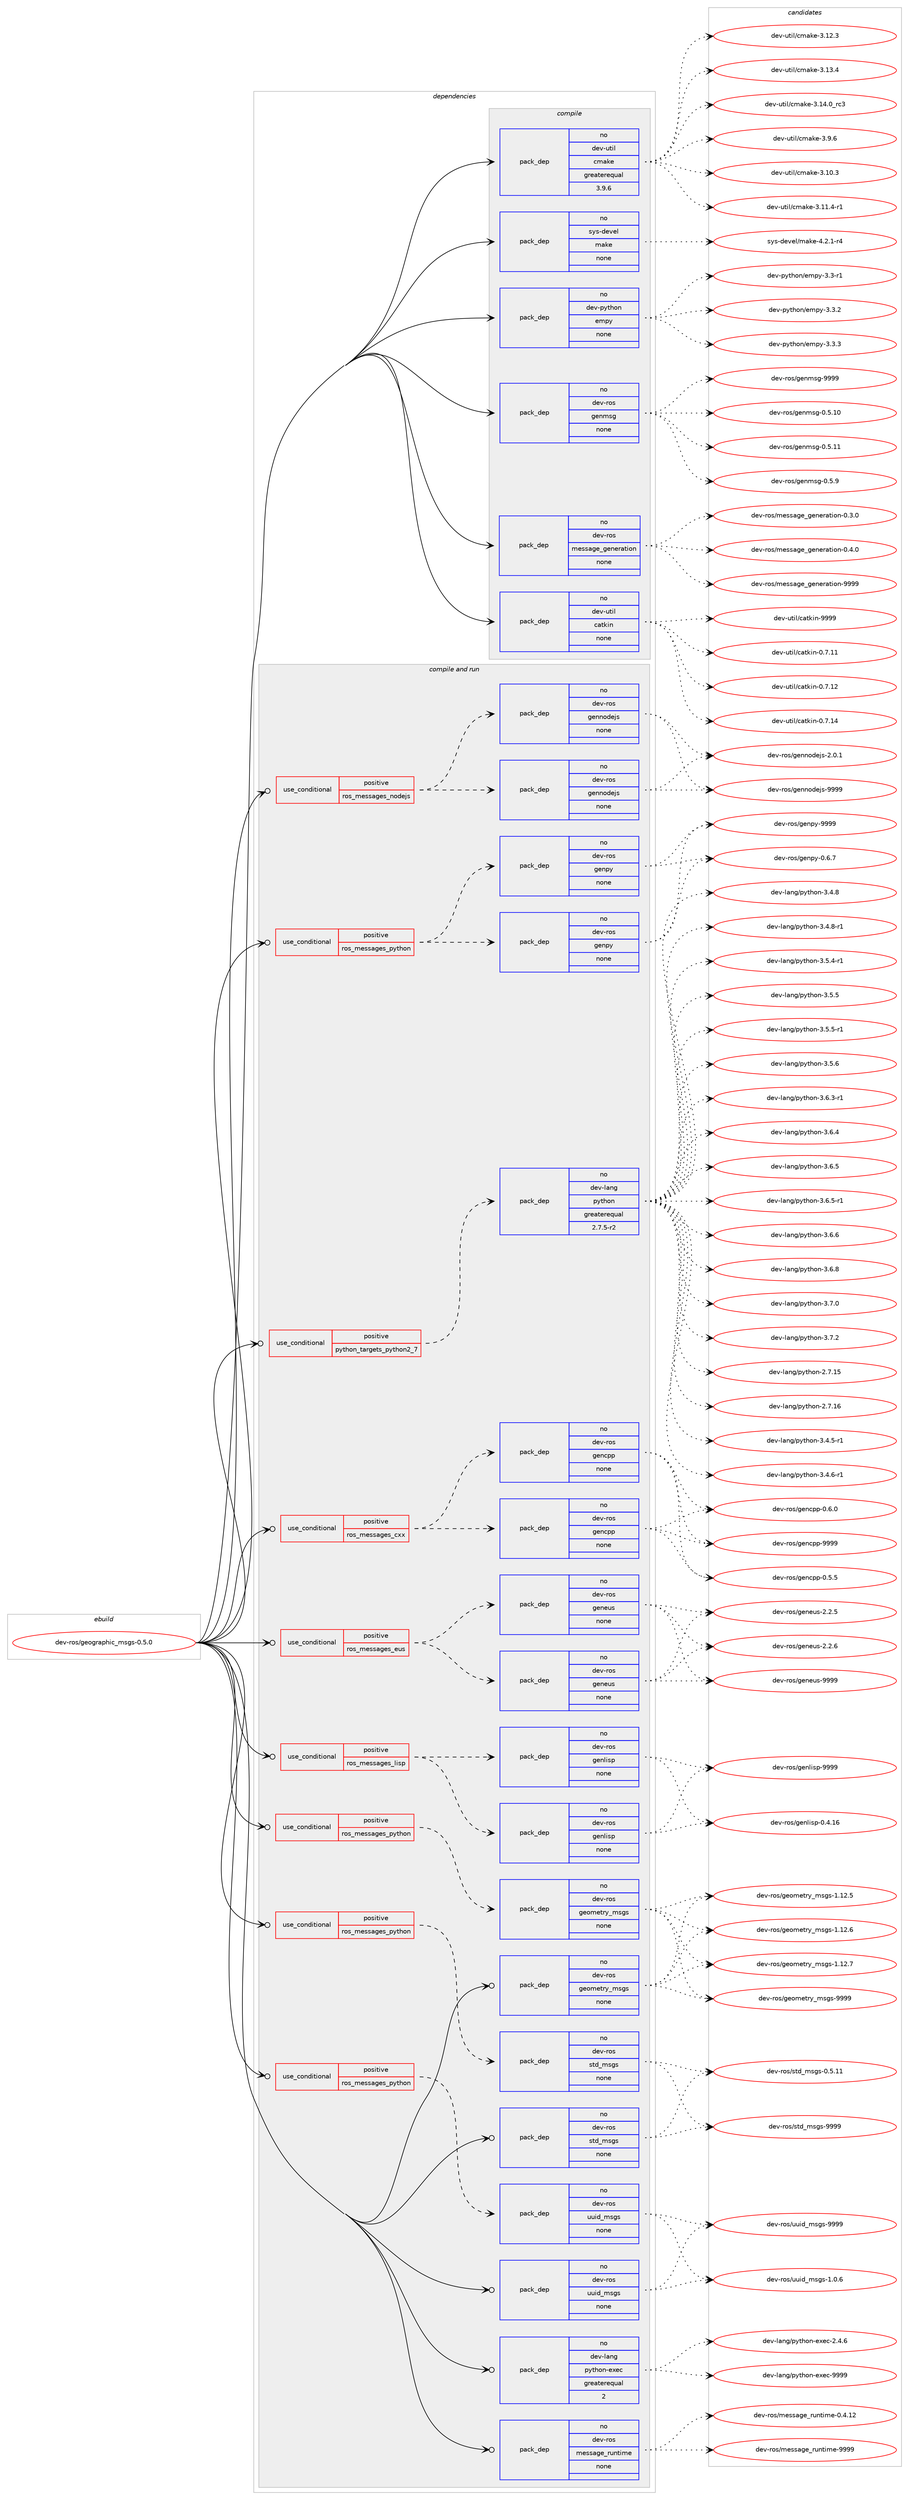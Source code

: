 digraph prolog {

# *************
# Graph options
# *************

newrank=true;
concentrate=true;
compound=true;
graph [rankdir=LR,fontname=Helvetica,fontsize=10,ranksep=1.5];#, ranksep=2.5, nodesep=0.2];
edge  [arrowhead=vee];
node  [fontname=Helvetica,fontsize=10];

# **********
# The ebuild
# **********

subgraph cluster_leftcol {
color=gray;
rank=same;
label=<<i>ebuild</i>>;
id [label="dev-ros/geographic_msgs-0.5.0", color=red, width=4, href="../dev-ros/geographic_msgs-0.5.0.svg"];
}

# ****************
# The dependencies
# ****************

subgraph cluster_midcol {
color=gray;
label=<<i>dependencies</i>>;
subgraph cluster_compile {
fillcolor="#eeeeee";
style=filled;
label=<<i>compile</i>>;
subgraph pack1044411 {
dependency1456336 [label=<<TABLE BORDER="0" CELLBORDER="1" CELLSPACING="0" CELLPADDING="4" WIDTH="220"><TR><TD ROWSPAN="6" CELLPADDING="30">pack_dep</TD></TR><TR><TD WIDTH="110">no</TD></TR><TR><TD>dev-python</TD></TR><TR><TD>empy</TD></TR><TR><TD>none</TD></TR><TR><TD></TD></TR></TABLE>>, shape=none, color=blue];
}
id:e -> dependency1456336:w [weight=20,style="solid",arrowhead="vee"];
subgraph pack1044412 {
dependency1456337 [label=<<TABLE BORDER="0" CELLBORDER="1" CELLSPACING="0" CELLPADDING="4" WIDTH="220"><TR><TD ROWSPAN="6" CELLPADDING="30">pack_dep</TD></TR><TR><TD WIDTH="110">no</TD></TR><TR><TD>dev-ros</TD></TR><TR><TD>genmsg</TD></TR><TR><TD>none</TD></TR><TR><TD></TD></TR></TABLE>>, shape=none, color=blue];
}
id:e -> dependency1456337:w [weight=20,style="solid",arrowhead="vee"];
subgraph pack1044413 {
dependency1456338 [label=<<TABLE BORDER="0" CELLBORDER="1" CELLSPACING="0" CELLPADDING="4" WIDTH="220"><TR><TD ROWSPAN="6" CELLPADDING="30">pack_dep</TD></TR><TR><TD WIDTH="110">no</TD></TR><TR><TD>dev-ros</TD></TR><TR><TD>message_generation</TD></TR><TR><TD>none</TD></TR><TR><TD></TD></TR></TABLE>>, shape=none, color=blue];
}
id:e -> dependency1456338:w [weight=20,style="solid",arrowhead="vee"];
subgraph pack1044414 {
dependency1456339 [label=<<TABLE BORDER="0" CELLBORDER="1" CELLSPACING="0" CELLPADDING="4" WIDTH="220"><TR><TD ROWSPAN="6" CELLPADDING="30">pack_dep</TD></TR><TR><TD WIDTH="110">no</TD></TR><TR><TD>dev-util</TD></TR><TR><TD>catkin</TD></TR><TR><TD>none</TD></TR><TR><TD></TD></TR></TABLE>>, shape=none, color=blue];
}
id:e -> dependency1456339:w [weight=20,style="solid",arrowhead="vee"];
subgraph pack1044415 {
dependency1456340 [label=<<TABLE BORDER="0" CELLBORDER="1" CELLSPACING="0" CELLPADDING="4" WIDTH="220"><TR><TD ROWSPAN="6" CELLPADDING="30">pack_dep</TD></TR><TR><TD WIDTH="110">no</TD></TR><TR><TD>dev-util</TD></TR><TR><TD>cmake</TD></TR><TR><TD>greaterequal</TD></TR><TR><TD>3.9.6</TD></TR></TABLE>>, shape=none, color=blue];
}
id:e -> dependency1456340:w [weight=20,style="solid",arrowhead="vee"];
subgraph pack1044416 {
dependency1456341 [label=<<TABLE BORDER="0" CELLBORDER="1" CELLSPACING="0" CELLPADDING="4" WIDTH="220"><TR><TD ROWSPAN="6" CELLPADDING="30">pack_dep</TD></TR><TR><TD WIDTH="110">no</TD></TR><TR><TD>sys-devel</TD></TR><TR><TD>make</TD></TR><TR><TD>none</TD></TR><TR><TD></TD></TR></TABLE>>, shape=none, color=blue];
}
id:e -> dependency1456341:w [weight=20,style="solid",arrowhead="vee"];
}
subgraph cluster_compileandrun {
fillcolor="#eeeeee";
style=filled;
label=<<i>compile and run</i>>;
subgraph cond388535 {
dependency1456342 [label=<<TABLE BORDER="0" CELLBORDER="1" CELLSPACING="0" CELLPADDING="4"><TR><TD ROWSPAN="3" CELLPADDING="10">use_conditional</TD></TR><TR><TD>positive</TD></TR><TR><TD>python_targets_python2_7</TD></TR></TABLE>>, shape=none, color=red];
subgraph pack1044417 {
dependency1456343 [label=<<TABLE BORDER="0" CELLBORDER="1" CELLSPACING="0" CELLPADDING="4" WIDTH="220"><TR><TD ROWSPAN="6" CELLPADDING="30">pack_dep</TD></TR><TR><TD WIDTH="110">no</TD></TR><TR><TD>dev-lang</TD></TR><TR><TD>python</TD></TR><TR><TD>greaterequal</TD></TR><TR><TD>2.7.5-r2</TD></TR></TABLE>>, shape=none, color=blue];
}
dependency1456342:e -> dependency1456343:w [weight=20,style="dashed",arrowhead="vee"];
}
id:e -> dependency1456342:w [weight=20,style="solid",arrowhead="odotvee"];
subgraph cond388536 {
dependency1456344 [label=<<TABLE BORDER="0" CELLBORDER="1" CELLSPACING="0" CELLPADDING="4"><TR><TD ROWSPAN="3" CELLPADDING="10">use_conditional</TD></TR><TR><TD>positive</TD></TR><TR><TD>ros_messages_cxx</TD></TR></TABLE>>, shape=none, color=red];
subgraph pack1044418 {
dependency1456345 [label=<<TABLE BORDER="0" CELLBORDER="1" CELLSPACING="0" CELLPADDING="4" WIDTH="220"><TR><TD ROWSPAN="6" CELLPADDING="30">pack_dep</TD></TR><TR><TD WIDTH="110">no</TD></TR><TR><TD>dev-ros</TD></TR><TR><TD>gencpp</TD></TR><TR><TD>none</TD></TR><TR><TD></TD></TR></TABLE>>, shape=none, color=blue];
}
dependency1456344:e -> dependency1456345:w [weight=20,style="dashed",arrowhead="vee"];
subgraph pack1044419 {
dependency1456346 [label=<<TABLE BORDER="0" CELLBORDER="1" CELLSPACING="0" CELLPADDING="4" WIDTH="220"><TR><TD ROWSPAN="6" CELLPADDING="30">pack_dep</TD></TR><TR><TD WIDTH="110">no</TD></TR><TR><TD>dev-ros</TD></TR><TR><TD>gencpp</TD></TR><TR><TD>none</TD></TR><TR><TD></TD></TR></TABLE>>, shape=none, color=blue];
}
dependency1456344:e -> dependency1456346:w [weight=20,style="dashed",arrowhead="vee"];
}
id:e -> dependency1456344:w [weight=20,style="solid",arrowhead="odotvee"];
subgraph cond388537 {
dependency1456347 [label=<<TABLE BORDER="0" CELLBORDER="1" CELLSPACING="0" CELLPADDING="4"><TR><TD ROWSPAN="3" CELLPADDING="10">use_conditional</TD></TR><TR><TD>positive</TD></TR><TR><TD>ros_messages_eus</TD></TR></TABLE>>, shape=none, color=red];
subgraph pack1044420 {
dependency1456348 [label=<<TABLE BORDER="0" CELLBORDER="1" CELLSPACING="0" CELLPADDING="4" WIDTH="220"><TR><TD ROWSPAN="6" CELLPADDING="30">pack_dep</TD></TR><TR><TD WIDTH="110">no</TD></TR><TR><TD>dev-ros</TD></TR><TR><TD>geneus</TD></TR><TR><TD>none</TD></TR><TR><TD></TD></TR></TABLE>>, shape=none, color=blue];
}
dependency1456347:e -> dependency1456348:w [weight=20,style="dashed",arrowhead="vee"];
subgraph pack1044421 {
dependency1456349 [label=<<TABLE BORDER="0" CELLBORDER="1" CELLSPACING="0" CELLPADDING="4" WIDTH="220"><TR><TD ROWSPAN="6" CELLPADDING="30">pack_dep</TD></TR><TR><TD WIDTH="110">no</TD></TR><TR><TD>dev-ros</TD></TR><TR><TD>geneus</TD></TR><TR><TD>none</TD></TR><TR><TD></TD></TR></TABLE>>, shape=none, color=blue];
}
dependency1456347:e -> dependency1456349:w [weight=20,style="dashed",arrowhead="vee"];
}
id:e -> dependency1456347:w [weight=20,style="solid",arrowhead="odotvee"];
subgraph cond388538 {
dependency1456350 [label=<<TABLE BORDER="0" CELLBORDER="1" CELLSPACING="0" CELLPADDING="4"><TR><TD ROWSPAN="3" CELLPADDING="10">use_conditional</TD></TR><TR><TD>positive</TD></TR><TR><TD>ros_messages_lisp</TD></TR></TABLE>>, shape=none, color=red];
subgraph pack1044422 {
dependency1456351 [label=<<TABLE BORDER="0" CELLBORDER="1" CELLSPACING="0" CELLPADDING="4" WIDTH="220"><TR><TD ROWSPAN="6" CELLPADDING="30">pack_dep</TD></TR><TR><TD WIDTH="110">no</TD></TR><TR><TD>dev-ros</TD></TR><TR><TD>genlisp</TD></TR><TR><TD>none</TD></TR><TR><TD></TD></TR></TABLE>>, shape=none, color=blue];
}
dependency1456350:e -> dependency1456351:w [weight=20,style="dashed",arrowhead="vee"];
subgraph pack1044423 {
dependency1456352 [label=<<TABLE BORDER="0" CELLBORDER="1" CELLSPACING="0" CELLPADDING="4" WIDTH="220"><TR><TD ROWSPAN="6" CELLPADDING="30">pack_dep</TD></TR><TR><TD WIDTH="110">no</TD></TR><TR><TD>dev-ros</TD></TR><TR><TD>genlisp</TD></TR><TR><TD>none</TD></TR><TR><TD></TD></TR></TABLE>>, shape=none, color=blue];
}
dependency1456350:e -> dependency1456352:w [weight=20,style="dashed",arrowhead="vee"];
}
id:e -> dependency1456350:w [weight=20,style="solid",arrowhead="odotvee"];
subgraph cond388539 {
dependency1456353 [label=<<TABLE BORDER="0" CELLBORDER="1" CELLSPACING="0" CELLPADDING="4"><TR><TD ROWSPAN="3" CELLPADDING="10">use_conditional</TD></TR><TR><TD>positive</TD></TR><TR><TD>ros_messages_nodejs</TD></TR></TABLE>>, shape=none, color=red];
subgraph pack1044424 {
dependency1456354 [label=<<TABLE BORDER="0" CELLBORDER="1" CELLSPACING="0" CELLPADDING="4" WIDTH="220"><TR><TD ROWSPAN="6" CELLPADDING="30">pack_dep</TD></TR><TR><TD WIDTH="110">no</TD></TR><TR><TD>dev-ros</TD></TR><TR><TD>gennodejs</TD></TR><TR><TD>none</TD></TR><TR><TD></TD></TR></TABLE>>, shape=none, color=blue];
}
dependency1456353:e -> dependency1456354:w [weight=20,style="dashed",arrowhead="vee"];
subgraph pack1044425 {
dependency1456355 [label=<<TABLE BORDER="0" CELLBORDER="1" CELLSPACING="0" CELLPADDING="4" WIDTH="220"><TR><TD ROWSPAN="6" CELLPADDING="30">pack_dep</TD></TR><TR><TD WIDTH="110">no</TD></TR><TR><TD>dev-ros</TD></TR><TR><TD>gennodejs</TD></TR><TR><TD>none</TD></TR><TR><TD></TD></TR></TABLE>>, shape=none, color=blue];
}
dependency1456353:e -> dependency1456355:w [weight=20,style="dashed",arrowhead="vee"];
}
id:e -> dependency1456353:w [weight=20,style="solid",arrowhead="odotvee"];
subgraph cond388540 {
dependency1456356 [label=<<TABLE BORDER="0" CELLBORDER="1" CELLSPACING="0" CELLPADDING="4"><TR><TD ROWSPAN="3" CELLPADDING="10">use_conditional</TD></TR><TR><TD>positive</TD></TR><TR><TD>ros_messages_python</TD></TR></TABLE>>, shape=none, color=red];
subgraph pack1044426 {
dependency1456357 [label=<<TABLE BORDER="0" CELLBORDER="1" CELLSPACING="0" CELLPADDING="4" WIDTH="220"><TR><TD ROWSPAN="6" CELLPADDING="30">pack_dep</TD></TR><TR><TD WIDTH="110">no</TD></TR><TR><TD>dev-ros</TD></TR><TR><TD>genpy</TD></TR><TR><TD>none</TD></TR><TR><TD></TD></TR></TABLE>>, shape=none, color=blue];
}
dependency1456356:e -> dependency1456357:w [weight=20,style="dashed",arrowhead="vee"];
subgraph pack1044427 {
dependency1456358 [label=<<TABLE BORDER="0" CELLBORDER="1" CELLSPACING="0" CELLPADDING="4" WIDTH="220"><TR><TD ROWSPAN="6" CELLPADDING="30">pack_dep</TD></TR><TR><TD WIDTH="110">no</TD></TR><TR><TD>dev-ros</TD></TR><TR><TD>genpy</TD></TR><TR><TD>none</TD></TR><TR><TD></TD></TR></TABLE>>, shape=none, color=blue];
}
dependency1456356:e -> dependency1456358:w [weight=20,style="dashed",arrowhead="vee"];
}
id:e -> dependency1456356:w [weight=20,style="solid",arrowhead="odotvee"];
subgraph cond388541 {
dependency1456359 [label=<<TABLE BORDER="0" CELLBORDER="1" CELLSPACING="0" CELLPADDING="4"><TR><TD ROWSPAN="3" CELLPADDING="10">use_conditional</TD></TR><TR><TD>positive</TD></TR><TR><TD>ros_messages_python</TD></TR></TABLE>>, shape=none, color=red];
subgraph pack1044428 {
dependency1456360 [label=<<TABLE BORDER="0" CELLBORDER="1" CELLSPACING="0" CELLPADDING="4" WIDTH="220"><TR><TD ROWSPAN="6" CELLPADDING="30">pack_dep</TD></TR><TR><TD WIDTH="110">no</TD></TR><TR><TD>dev-ros</TD></TR><TR><TD>geometry_msgs</TD></TR><TR><TD>none</TD></TR><TR><TD></TD></TR></TABLE>>, shape=none, color=blue];
}
dependency1456359:e -> dependency1456360:w [weight=20,style="dashed",arrowhead="vee"];
}
id:e -> dependency1456359:w [weight=20,style="solid",arrowhead="odotvee"];
subgraph cond388542 {
dependency1456361 [label=<<TABLE BORDER="0" CELLBORDER="1" CELLSPACING="0" CELLPADDING="4"><TR><TD ROWSPAN="3" CELLPADDING="10">use_conditional</TD></TR><TR><TD>positive</TD></TR><TR><TD>ros_messages_python</TD></TR></TABLE>>, shape=none, color=red];
subgraph pack1044429 {
dependency1456362 [label=<<TABLE BORDER="0" CELLBORDER="1" CELLSPACING="0" CELLPADDING="4" WIDTH="220"><TR><TD ROWSPAN="6" CELLPADDING="30">pack_dep</TD></TR><TR><TD WIDTH="110">no</TD></TR><TR><TD>dev-ros</TD></TR><TR><TD>std_msgs</TD></TR><TR><TD>none</TD></TR><TR><TD></TD></TR></TABLE>>, shape=none, color=blue];
}
dependency1456361:e -> dependency1456362:w [weight=20,style="dashed",arrowhead="vee"];
}
id:e -> dependency1456361:w [weight=20,style="solid",arrowhead="odotvee"];
subgraph cond388543 {
dependency1456363 [label=<<TABLE BORDER="0" CELLBORDER="1" CELLSPACING="0" CELLPADDING="4"><TR><TD ROWSPAN="3" CELLPADDING="10">use_conditional</TD></TR><TR><TD>positive</TD></TR><TR><TD>ros_messages_python</TD></TR></TABLE>>, shape=none, color=red];
subgraph pack1044430 {
dependency1456364 [label=<<TABLE BORDER="0" CELLBORDER="1" CELLSPACING="0" CELLPADDING="4" WIDTH="220"><TR><TD ROWSPAN="6" CELLPADDING="30">pack_dep</TD></TR><TR><TD WIDTH="110">no</TD></TR><TR><TD>dev-ros</TD></TR><TR><TD>uuid_msgs</TD></TR><TR><TD>none</TD></TR><TR><TD></TD></TR></TABLE>>, shape=none, color=blue];
}
dependency1456363:e -> dependency1456364:w [weight=20,style="dashed",arrowhead="vee"];
}
id:e -> dependency1456363:w [weight=20,style="solid",arrowhead="odotvee"];
subgraph pack1044431 {
dependency1456365 [label=<<TABLE BORDER="0" CELLBORDER="1" CELLSPACING="0" CELLPADDING="4" WIDTH="220"><TR><TD ROWSPAN="6" CELLPADDING="30">pack_dep</TD></TR><TR><TD WIDTH="110">no</TD></TR><TR><TD>dev-lang</TD></TR><TR><TD>python-exec</TD></TR><TR><TD>greaterequal</TD></TR><TR><TD>2</TD></TR></TABLE>>, shape=none, color=blue];
}
id:e -> dependency1456365:w [weight=20,style="solid",arrowhead="odotvee"];
subgraph pack1044432 {
dependency1456366 [label=<<TABLE BORDER="0" CELLBORDER="1" CELLSPACING="0" CELLPADDING="4" WIDTH="220"><TR><TD ROWSPAN="6" CELLPADDING="30">pack_dep</TD></TR><TR><TD WIDTH="110">no</TD></TR><TR><TD>dev-ros</TD></TR><TR><TD>geometry_msgs</TD></TR><TR><TD>none</TD></TR><TR><TD></TD></TR></TABLE>>, shape=none, color=blue];
}
id:e -> dependency1456366:w [weight=20,style="solid",arrowhead="odotvee"];
subgraph pack1044433 {
dependency1456367 [label=<<TABLE BORDER="0" CELLBORDER="1" CELLSPACING="0" CELLPADDING="4" WIDTH="220"><TR><TD ROWSPAN="6" CELLPADDING="30">pack_dep</TD></TR><TR><TD WIDTH="110">no</TD></TR><TR><TD>dev-ros</TD></TR><TR><TD>message_runtime</TD></TR><TR><TD>none</TD></TR><TR><TD></TD></TR></TABLE>>, shape=none, color=blue];
}
id:e -> dependency1456367:w [weight=20,style="solid",arrowhead="odotvee"];
subgraph pack1044434 {
dependency1456368 [label=<<TABLE BORDER="0" CELLBORDER="1" CELLSPACING="0" CELLPADDING="4" WIDTH="220"><TR><TD ROWSPAN="6" CELLPADDING="30">pack_dep</TD></TR><TR><TD WIDTH="110">no</TD></TR><TR><TD>dev-ros</TD></TR><TR><TD>std_msgs</TD></TR><TR><TD>none</TD></TR><TR><TD></TD></TR></TABLE>>, shape=none, color=blue];
}
id:e -> dependency1456368:w [weight=20,style="solid",arrowhead="odotvee"];
subgraph pack1044435 {
dependency1456369 [label=<<TABLE BORDER="0" CELLBORDER="1" CELLSPACING="0" CELLPADDING="4" WIDTH="220"><TR><TD ROWSPAN="6" CELLPADDING="30">pack_dep</TD></TR><TR><TD WIDTH="110">no</TD></TR><TR><TD>dev-ros</TD></TR><TR><TD>uuid_msgs</TD></TR><TR><TD>none</TD></TR><TR><TD></TD></TR></TABLE>>, shape=none, color=blue];
}
id:e -> dependency1456369:w [weight=20,style="solid",arrowhead="odotvee"];
}
subgraph cluster_run {
fillcolor="#eeeeee";
style=filled;
label=<<i>run</i>>;
}
}

# **************
# The candidates
# **************

subgraph cluster_choices {
rank=same;
color=gray;
label=<<i>candidates</i>>;

subgraph choice1044411 {
color=black;
nodesep=1;
choice1001011184511212111610411111047101109112121455146514511449 [label="dev-python/empy-3.3-r1", color=red, width=4,href="../dev-python/empy-3.3-r1.svg"];
choice1001011184511212111610411111047101109112121455146514650 [label="dev-python/empy-3.3.2", color=red, width=4,href="../dev-python/empy-3.3.2.svg"];
choice1001011184511212111610411111047101109112121455146514651 [label="dev-python/empy-3.3.3", color=red, width=4,href="../dev-python/empy-3.3.3.svg"];
dependency1456336:e -> choice1001011184511212111610411111047101109112121455146514511449:w [style=dotted,weight="100"];
dependency1456336:e -> choice1001011184511212111610411111047101109112121455146514650:w [style=dotted,weight="100"];
dependency1456336:e -> choice1001011184511212111610411111047101109112121455146514651:w [style=dotted,weight="100"];
}
subgraph choice1044412 {
color=black;
nodesep=1;
choice100101118451141111154710310111010911510345484653464948 [label="dev-ros/genmsg-0.5.10", color=red, width=4,href="../dev-ros/genmsg-0.5.10.svg"];
choice100101118451141111154710310111010911510345484653464949 [label="dev-ros/genmsg-0.5.11", color=red, width=4,href="../dev-ros/genmsg-0.5.11.svg"];
choice1001011184511411111547103101110109115103454846534657 [label="dev-ros/genmsg-0.5.9", color=red, width=4,href="../dev-ros/genmsg-0.5.9.svg"];
choice10010111845114111115471031011101091151034557575757 [label="dev-ros/genmsg-9999", color=red, width=4,href="../dev-ros/genmsg-9999.svg"];
dependency1456337:e -> choice100101118451141111154710310111010911510345484653464948:w [style=dotted,weight="100"];
dependency1456337:e -> choice100101118451141111154710310111010911510345484653464949:w [style=dotted,weight="100"];
dependency1456337:e -> choice1001011184511411111547103101110109115103454846534657:w [style=dotted,weight="100"];
dependency1456337:e -> choice10010111845114111115471031011101091151034557575757:w [style=dotted,weight="100"];
}
subgraph choice1044413 {
color=black;
nodesep=1;
choice1001011184511411111547109101115115971031019510310111010111497116105111110454846514648 [label="dev-ros/message_generation-0.3.0", color=red, width=4,href="../dev-ros/message_generation-0.3.0.svg"];
choice1001011184511411111547109101115115971031019510310111010111497116105111110454846524648 [label="dev-ros/message_generation-0.4.0", color=red, width=4,href="../dev-ros/message_generation-0.4.0.svg"];
choice10010111845114111115471091011151159710310195103101110101114971161051111104557575757 [label="dev-ros/message_generation-9999", color=red, width=4,href="../dev-ros/message_generation-9999.svg"];
dependency1456338:e -> choice1001011184511411111547109101115115971031019510310111010111497116105111110454846514648:w [style=dotted,weight="100"];
dependency1456338:e -> choice1001011184511411111547109101115115971031019510310111010111497116105111110454846524648:w [style=dotted,weight="100"];
dependency1456338:e -> choice10010111845114111115471091011151159710310195103101110101114971161051111104557575757:w [style=dotted,weight="100"];
}
subgraph choice1044414 {
color=black;
nodesep=1;
choice1001011184511711610510847999711610710511045484655464949 [label="dev-util/catkin-0.7.11", color=red, width=4,href="../dev-util/catkin-0.7.11.svg"];
choice1001011184511711610510847999711610710511045484655464950 [label="dev-util/catkin-0.7.12", color=red, width=4,href="../dev-util/catkin-0.7.12.svg"];
choice1001011184511711610510847999711610710511045484655464952 [label="dev-util/catkin-0.7.14", color=red, width=4,href="../dev-util/catkin-0.7.14.svg"];
choice100101118451171161051084799971161071051104557575757 [label="dev-util/catkin-9999", color=red, width=4,href="../dev-util/catkin-9999.svg"];
dependency1456339:e -> choice1001011184511711610510847999711610710511045484655464949:w [style=dotted,weight="100"];
dependency1456339:e -> choice1001011184511711610510847999711610710511045484655464950:w [style=dotted,weight="100"];
dependency1456339:e -> choice1001011184511711610510847999711610710511045484655464952:w [style=dotted,weight="100"];
dependency1456339:e -> choice100101118451171161051084799971161071051104557575757:w [style=dotted,weight="100"];
}
subgraph choice1044415 {
color=black;
nodesep=1;
choice1001011184511711610510847991099710710145514649484651 [label="dev-util/cmake-3.10.3", color=red, width=4,href="../dev-util/cmake-3.10.3.svg"];
choice10010111845117116105108479910997107101455146494946524511449 [label="dev-util/cmake-3.11.4-r1", color=red, width=4,href="../dev-util/cmake-3.11.4-r1.svg"];
choice1001011184511711610510847991099710710145514649504651 [label="dev-util/cmake-3.12.3", color=red, width=4,href="../dev-util/cmake-3.12.3.svg"];
choice1001011184511711610510847991099710710145514649514652 [label="dev-util/cmake-3.13.4", color=red, width=4,href="../dev-util/cmake-3.13.4.svg"];
choice1001011184511711610510847991099710710145514649524648951149951 [label="dev-util/cmake-3.14.0_rc3", color=red, width=4,href="../dev-util/cmake-3.14.0_rc3.svg"];
choice10010111845117116105108479910997107101455146574654 [label="dev-util/cmake-3.9.6", color=red, width=4,href="../dev-util/cmake-3.9.6.svg"];
dependency1456340:e -> choice1001011184511711610510847991099710710145514649484651:w [style=dotted,weight="100"];
dependency1456340:e -> choice10010111845117116105108479910997107101455146494946524511449:w [style=dotted,weight="100"];
dependency1456340:e -> choice1001011184511711610510847991099710710145514649504651:w [style=dotted,weight="100"];
dependency1456340:e -> choice1001011184511711610510847991099710710145514649514652:w [style=dotted,weight="100"];
dependency1456340:e -> choice1001011184511711610510847991099710710145514649524648951149951:w [style=dotted,weight="100"];
dependency1456340:e -> choice10010111845117116105108479910997107101455146574654:w [style=dotted,weight="100"];
}
subgraph choice1044416 {
color=black;
nodesep=1;
choice1151211154510010111810110847109971071014552465046494511452 [label="sys-devel/make-4.2.1-r4", color=red, width=4,href="../sys-devel/make-4.2.1-r4.svg"];
dependency1456341:e -> choice1151211154510010111810110847109971071014552465046494511452:w [style=dotted,weight="100"];
}
subgraph choice1044417 {
color=black;
nodesep=1;
choice10010111845108971101034711212111610411111045504655464953 [label="dev-lang/python-2.7.15", color=red, width=4,href="../dev-lang/python-2.7.15.svg"];
choice10010111845108971101034711212111610411111045504655464954 [label="dev-lang/python-2.7.16", color=red, width=4,href="../dev-lang/python-2.7.16.svg"];
choice1001011184510897110103471121211161041111104551465246534511449 [label="dev-lang/python-3.4.5-r1", color=red, width=4,href="../dev-lang/python-3.4.5-r1.svg"];
choice1001011184510897110103471121211161041111104551465246544511449 [label="dev-lang/python-3.4.6-r1", color=red, width=4,href="../dev-lang/python-3.4.6-r1.svg"];
choice100101118451089711010347112121116104111110455146524656 [label="dev-lang/python-3.4.8", color=red, width=4,href="../dev-lang/python-3.4.8.svg"];
choice1001011184510897110103471121211161041111104551465246564511449 [label="dev-lang/python-3.4.8-r1", color=red, width=4,href="../dev-lang/python-3.4.8-r1.svg"];
choice1001011184510897110103471121211161041111104551465346524511449 [label="dev-lang/python-3.5.4-r1", color=red, width=4,href="../dev-lang/python-3.5.4-r1.svg"];
choice100101118451089711010347112121116104111110455146534653 [label="dev-lang/python-3.5.5", color=red, width=4,href="../dev-lang/python-3.5.5.svg"];
choice1001011184510897110103471121211161041111104551465346534511449 [label="dev-lang/python-3.5.5-r1", color=red, width=4,href="../dev-lang/python-3.5.5-r1.svg"];
choice100101118451089711010347112121116104111110455146534654 [label="dev-lang/python-3.5.6", color=red, width=4,href="../dev-lang/python-3.5.6.svg"];
choice1001011184510897110103471121211161041111104551465446514511449 [label="dev-lang/python-3.6.3-r1", color=red, width=4,href="../dev-lang/python-3.6.3-r1.svg"];
choice100101118451089711010347112121116104111110455146544652 [label="dev-lang/python-3.6.4", color=red, width=4,href="../dev-lang/python-3.6.4.svg"];
choice100101118451089711010347112121116104111110455146544653 [label="dev-lang/python-3.6.5", color=red, width=4,href="../dev-lang/python-3.6.5.svg"];
choice1001011184510897110103471121211161041111104551465446534511449 [label="dev-lang/python-3.6.5-r1", color=red, width=4,href="../dev-lang/python-3.6.5-r1.svg"];
choice100101118451089711010347112121116104111110455146544654 [label="dev-lang/python-3.6.6", color=red, width=4,href="../dev-lang/python-3.6.6.svg"];
choice100101118451089711010347112121116104111110455146544656 [label="dev-lang/python-3.6.8", color=red, width=4,href="../dev-lang/python-3.6.8.svg"];
choice100101118451089711010347112121116104111110455146554648 [label="dev-lang/python-3.7.0", color=red, width=4,href="../dev-lang/python-3.7.0.svg"];
choice100101118451089711010347112121116104111110455146554650 [label="dev-lang/python-3.7.2", color=red, width=4,href="../dev-lang/python-3.7.2.svg"];
dependency1456343:e -> choice10010111845108971101034711212111610411111045504655464953:w [style=dotted,weight="100"];
dependency1456343:e -> choice10010111845108971101034711212111610411111045504655464954:w [style=dotted,weight="100"];
dependency1456343:e -> choice1001011184510897110103471121211161041111104551465246534511449:w [style=dotted,weight="100"];
dependency1456343:e -> choice1001011184510897110103471121211161041111104551465246544511449:w [style=dotted,weight="100"];
dependency1456343:e -> choice100101118451089711010347112121116104111110455146524656:w [style=dotted,weight="100"];
dependency1456343:e -> choice1001011184510897110103471121211161041111104551465246564511449:w [style=dotted,weight="100"];
dependency1456343:e -> choice1001011184510897110103471121211161041111104551465346524511449:w [style=dotted,weight="100"];
dependency1456343:e -> choice100101118451089711010347112121116104111110455146534653:w [style=dotted,weight="100"];
dependency1456343:e -> choice1001011184510897110103471121211161041111104551465346534511449:w [style=dotted,weight="100"];
dependency1456343:e -> choice100101118451089711010347112121116104111110455146534654:w [style=dotted,weight="100"];
dependency1456343:e -> choice1001011184510897110103471121211161041111104551465446514511449:w [style=dotted,weight="100"];
dependency1456343:e -> choice100101118451089711010347112121116104111110455146544652:w [style=dotted,weight="100"];
dependency1456343:e -> choice100101118451089711010347112121116104111110455146544653:w [style=dotted,weight="100"];
dependency1456343:e -> choice1001011184510897110103471121211161041111104551465446534511449:w [style=dotted,weight="100"];
dependency1456343:e -> choice100101118451089711010347112121116104111110455146544654:w [style=dotted,weight="100"];
dependency1456343:e -> choice100101118451089711010347112121116104111110455146544656:w [style=dotted,weight="100"];
dependency1456343:e -> choice100101118451089711010347112121116104111110455146554648:w [style=dotted,weight="100"];
dependency1456343:e -> choice100101118451089711010347112121116104111110455146554650:w [style=dotted,weight="100"];
}
subgraph choice1044418 {
color=black;
nodesep=1;
choice100101118451141111154710310111099112112454846534653 [label="dev-ros/gencpp-0.5.5", color=red, width=4,href="../dev-ros/gencpp-0.5.5.svg"];
choice100101118451141111154710310111099112112454846544648 [label="dev-ros/gencpp-0.6.0", color=red, width=4,href="../dev-ros/gencpp-0.6.0.svg"];
choice1001011184511411111547103101110991121124557575757 [label="dev-ros/gencpp-9999", color=red, width=4,href="../dev-ros/gencpp-9999.svg"];
dependency1456345:e -> choice100101118451141111154710310111099112112454846534653:w [style=dotted,weight="100"];
dependency1456345:e -> choice100101118451141111154710310111099112112454846544648:w [style=dotted,weight="100"];
dependency1456345:e -> choice1001011184511411111547103101110991121124557575757:w [style=dotted,weight="100"];
}
subgraph choice1044419 {
color=black;
nodesep=1;
choice100101118451141111154710310111099112112454846534653 [label="dev-ros/gencpp-0.5.5", color=red, width=4,href="../dev-ros/gencpp-0.5.5.svg"];
choice100101118451141111154710310111099112112454846544648 [label="dev-ros/gencpp-0.6.0", color=red, width=4,href="../dev-ros/gencpp-0.6.0.svg"];
choice1001011184511411111547103101110991121124557575757 [label="dev-ros/gencpp-9999", color=red, width=4,href="../dev-ros/gencpp-9999.svg"];
dependency1456346:e -> choice100101118451141111154710310111099112112454846534653:w [style=dotted,weight="100"];
dependency1456346:e -> choice100101118451141111154710310111099112112454846544648:w [style=dotted,weight="100"];
dependency1456346:e -> choice1001011184511411111547103101110991121124557575757:w [style=dotted,weight="100"];
}
subgraph choice1044420 {
color=black;
nodesep=1;
choice1001011184511411111547103101110101117115455046504653 [label="dev-ros/geneus-2.2.5", color=red, width=4,href="../dev-ros/geneus-2.2.5.svg"];
choice1001011184511411111547103101110101117115455046504654 [label="dev-ros/geneus-2.2.6", color=red, width=4,href="../dev-ros/geneus-2.2.6.svg"];
choice10010111845114111115471031011101011171154557575757 [label="dev-ros/geneus-9999", color=red, width=4,href="../dev-ros/geneus-9999.svg"];
dependency1456348:e -> choice1001011184511411111547103101110101117115455046504653:w [style=dotted,weight="100"];
dependency1456348:e -> choice1001011184511411111547103101110101117115455046504654:w [style=dotted,weight="100"];
dependency1456348:e -> choice10010111845114111115471031011101011171154557575757:w [style=dotted,weight="100"];
}
subgraph choice1044421 {
color=black;
nodesep=1;
choice1001011184511411111547103101110101117115455046504653 [label="dev-ros/geneus-2.2.5", color=red, width=4,href="../dev-ros/geneus-2.2.5.svg"];
choice1001011184511411111547103101110101117115455046504654 [label="dev-ros/geneus-2.2.6", color=red, width=4,href="../dev-ros/geneus-2.2.6.svg"];
choice10010111845114111115471031011101011171154557575757 [label="dev-ros/geneus-9999", color=red, width=4,href="../dev-ros/geneus-9999.svg"];
dependency1456349:e -> choice1001011184511411111547103101110101117115455046504653:w [style=dotted,weight="100"];
dependency1456349:e -> choice1001011184511411111547103101110101117115455046504654:w [style=dotted,weight="100"];
dependency1456349:e -> choice10010111845114111115471031011101011171154557575757:w [style=dotted,weight="100"];
}
subgraph choice1044422 {
color=black;
nodesep=1;
choice100101118451141111154710310111010810511511245484652464954 [label="dev-ros/genlisp-0.4.16", color=red, width=4,href="../dev-ros/genlisp-0.4.16.svg"];
choice10010111845114111115471031011101081051151124557575757 [label="dev-ros/genlisp-9999", color=red, width=4,href="../dev-ros/genlisp-9999.svg"];
dependency1456351:e -> choice100101118451141111154710310111010810511511245484652464954:w [style=dotted,weight="100"];
dependency1456351:e -> choice10010111845114111115471031011101081051151124557575757:w [style=dotted,weight="100"];
}
subgraph choice1044423 {
color=black;
nodesep=1;
choice100101118451141111154710310111010810511511245484652464954 [label="dev-ros/genlisp-0.4.16", color=red, width=4,href="../dev-ros/genlisp-0.4.16.svg"];
choice10010111845114111115471031011101081051151124557575757 [label="dev-ros/genlisp-9999", color=red, width=4,href="../dev-ros/genlisp-9999.svg"];
dependency1456352:e -> choice100101118451141111154710310111010810511511245484652464954:w [style=dotted,weight="100"];
dependency1456352:e -> choice10010111845114111115471031011101081051151124557575757:w [style=dotted,weight="100"];
}
subgraph choice1044424 {
color=black;
nodesep=1;
choice1001011184511411111547103101110110111100101106115455046484649 [label="dev-ros/gennodejs-2.0.1", color=red, width=4,href="../dev-ros/gennodejs-2.0.1.svg"];
choice10010111845114111115471031011101101111001011061154557575757 [label="dev-ros/gennodejs-9999", color=red, width=4,href="../dev-ros/gennodejs-9999.svg"];
dependency1456354:e -> choice1001011184511411111547103101110110111100101106115455046484649:w [style=dotted,weight="100"];
dependency1456354:e -> choice10010111845114111115471031011101101111001011061154557575757:w [style=dotted,weight="100"];
}
subgraph choice1044425 {
color=black;
nodesep=1;
choice1001011184511411111547103101110110111100101106115455046484649 [label="dev-ros/gennodejs-2.0.1", color=red, width=4,href="../dev-ros/gennodejs-2.0.1.svg"];
choice10010111845114111115471031011101101111001011061154557575757 [label="dev-ros/gennodejs-9999", color=red, width=4,href="../dev-ros/gennodejs-9999.svg"];
dependency1456355:e -> choice1001011184511411111547103101110110111100101106115455046484649:w [style=dotted,weight="100"];
dependency1456355:e -> choice10010111845114111115471031011101101111001011061154557575757:w [style=dotted,weight="100"];
}
subgraph choice1044426 {
color=black;
nodesep=1;
choice1001011184511411111547103101110112121454846544655 [label="dev-ros/genpy-0.6.7", color=red, width=4,href="../dev-ros/genpy-0.6.7.svg"];
choice10010111845114111115471031011101121214557575757 [label="dev-ros/genpy-9999", color=red, width=4,href="../dev-ros/genpy-9999.svg"];
dependency1456357:e -> choice1001011184511411111547103101110112121454846544655:w [style=dotted,weight="100"];
dependency1456357:e -> choice10010111845114111115471031011101121214557575757:w [style=dotted,weight="100"];
}
subgraph choice1044427 {
color=black;
nodesep=1;
choice1001011184511411111547103101110112121454846544655 [label="dev-ros/genpy-0.6.7", color=red, width=4,href="../dev-ros/genpy-0.6.7.svg"];
choice10010111845114111115471031011101121214557575757 [label="dev-ros/genpy-9999", color=red, width=4,href="../dev-ros/genpy-9999.svg"];
dependency1456358:e -> choice1001011184511411111547103101110112121454846544655:w [style=dotted,weight="100"];
dependency1456358:e -> choice10010111845114111115471031011101121214557575757:w [style=dotted,weight="100"];
}
subgraph choice1044428 {
color=black;
nodesep=1;
choice10010111845114111115471031011111091011161141219510911510311545494649504653 [label="dev-ros/geometry_msgs-1.12.5", color=red, width=4,href="../dev-ros/geometry_msgs-1.12.5.svg"];
choice10010111845114111115471031011111091011161141219510911510311545494649504654 [label="dev-ros/geometry_msgs-1.12.6", color=red, width=4,href="../dev-ros/geometry_msgs-1.12.6.svg"];
choice10010111845114111115471031011111091011161141219510911510311545494649504655 [label="dev-ros/geometry_msgs-1.12.7", color=red, width=4,href="../dev-ros/geometry_msgs-1.12.7.svg"];
choice1001011184511411111547103101111109101116114121951091151031154557575757 [label="dev-ros/geometry_msgs-9999", color=red, width=4,href="../dev-ros/geometry_msgs-9999.svg"];
dependency1456360:e -> choice10010111845114111115471031011111091011161141219510911510311545494649504653:w [style=dotted,weight="100"];
dependency1456360:e -> choice10010111845114111115471031011111091011161141219510911510311545494649504654:w [style=dotted,weight="100"];
dependency1456360:e -> choice10010111845114111115471031011111091011161141219510911510311545494649504655:w [style=dotted,weight="100"];
dependency1456360:e -> choice1001011184511411111547103101111109101116114121951091151031154557575757:w [style=dotted,weight="100"];
}
subgraph choice1044429 {
color=black;
nodesep=1;
choice10010111845114111115471151161009510911510311545484653464949 [label="dev-ros/std_msgs-0.5.11", color=red, width=4,href="../dev-ros/std_msgs-0.5.11.svg"];
choice1001011184511411111547115116100951091151031154557575757 [label="dev-ros/std_msgs-9999", color=red, width=4,href="../dev-ros/std_msgs-9999.svg"];
dependency1456362:e -> choice10010111845114111115471151161009510911510311545484653464949:w [style=dotted,weight="100"];
dependency1456362:e -> choice1001011184511411111547115116100951091151031154557575757:w [style=dotted,weight="100"];
}
subgraph choice1044430 {
color=black;
nodesep=1;
choice100101118451141111154711711710510095109115103115454946484654 [label="dev-ros/uuid_msgs-1.0.6", color=red, width=4,href="../dev-ros/uuid_msgs-1.0.6.svg"];
choice1001011184511411111547117117105100951091151031154557575757 [label="dev-ros/uuid_msgs-9999", color=red, width=4,href="../dev-ros/uuid_msgs-9999.svg"];
dependency1456364:e -> choice100101118451141111154711711710510095109115103115454946484654:w [style=dotted,weight="100"];
dependency1456364:e -> choice1001011184511411111547117117105100951091151031154557575757:w [style=dotted,weight="100"];
}
subgraph choice1044431 {
color=black;
nodesep=1;
choice1001011184510897110103471121211161041111104510112010199455046524654 [label="dev-lang/python-exec-2.4.6", color=red, width=4,href="../dev-lang/python-exec-2.4.6.svg"];
choice10010111845108971101034711212111610411111045101120101994557575757 [label="dev-lang/python-exec-9999", color=red, width=4,href="../dev-lang/python-exec-9999.svg"];
dependency1456365:e -> choice1001011184510897110103471121211161041111104510112010199455046524654:w [style=dotted,weight="100"];
dependency1456365:e -> choice10010111845108971101034711212111610411111045101120101994557575757:w [style=dotted,weight="100"];
}
subgraph choice1044432 {
color=black;
nodesep=1;
choice10010111845114111115471031011111091011161141219510911510311545494649504653 [label="dev-ros/geometry_msgs-1.12.5", color=red, width=4,href="../dev-ros/geometry_msgs-1.12.5.svg"];
choice10010111845114111115471031011111091011161141219510911510311545494649504654 [label="dev-ros/geometry_msgs-1.12.6", color=red, width=4,href="../dev-ros/geometry_msgs-1.12.6.svg"];
choice10010111845114111115471031011111091011161141219510911510311545494649504655 [label="dev-ros/geometry_msgs-1.12.7", color=red, width=4,href="../dev-ros/geometry_msgs-1.12.7.svg"];
choice1001011184511411111547103101111109101116114121951091151031154557575757 [label="dev-ros/geometry_msgs-9999", color=red, width=4,href="../dev-ros/geometry_msgs-9999.svg"];
dependency1456366:e -> choice10010111845114111115471031011111091011161141219510911510311545494649504653:w [style=dotted,weight="100"];
dependency1456366:e -> choice10010111845114111115471031011111091011161141219510911510311545494649504654:w [style=dotted,weight="100"];
dependency1456366:e -> choice10010111845114111115471031011111091011161141219510911510311545494649504655:w [style=dotted,weight="100"];
dependency1456366:e -> choice1001011184511411111547103101111109101116114121951091151031154557575757:w [style=dotted,weight="100"];
}
subgraph choice1044433 {
color=black;
nodesep=1;
choice1001011184511411111547109101115115971031019511411711011610510910145484652464950 [label="dev-ros/message_runtime-0.4.12", color=red, width=4,href="../dev-ros/message_runtime-0.4.12.svg"];
choice100101118451141111154710910111511597103101951141171101161051091014557575757 [label="dev-ros/message_runtime-9999", color=red, width=4,href="../dev-ros/message_runtime-9999.svg"];
dependency1456367:e -> choice1001011184511411111547109101115115971031019511411711011610510910145484652464950:w [style=dotted,weight="100"];
dependency1456367:e -> choice100101118451141111154710910111511597103101951141171101161051091014557575757:w [style=dotted,weight="100"];
}
subgraph choice1044434 {
color=black;
nodesep=1;
choice10010111845114111115471151161009510911510311545484653464949 [label="dev-ros/std_msgs-0.5.11", color=red, width=4,href="../dev-ros/std_msgs-0.5.11.svg"];
choice1001011184511411111547115116100951091151031154557575757 [label="dev-ros/std_msgs-9999", color=red, width=4,href="../dev-ros/std_msgs-9999.svg"];
dependency1456368:e -> choice10010111845114111115471151161009510911510311545484653464949:w [style=dotted,weight="100"];
dependency1456368:e -> choice1001011184511411111547115116100951091151031154557575757:w [style=dotted,weight="100"];
}
subgraph choice1044435 {
color=black;
nodesep=1;
choice100101118451141111154711711710510095109115103115454946484654 [label="dev-ros/uuid_msgs-1.0.6", color=red, width=4,href="../dev-ros/uuid_msgs-1.0.6.svg"];
choice1001011184511411111547117117105100951091151031154557575757 [label="dev-ros/uuid_msgs-9999", color=red, width=4,href="../dev-ros/uuid_msgs-9999.svg"];
dependency1456369:e -> choice100101118451141111154711711710510095109115103115454946484654:w [style=dotted,weight="100"];
dependency1456369:e -> choice1001011184511411111547117117105100951091151031154557575757:w [style=dotted,weight="100"];
}
}

}
